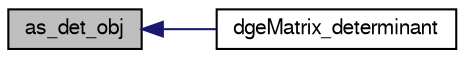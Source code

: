 digraph G
{
  edge [fontname="FreeSans",fontsize=10,labelfontname="FreeSans",labelfontsize=10];
  node [fontname="FreeSans",fontsize=10,shape=record];
  rankdir=LR;
  Node1 [label="as_det_obj",height=0.2,width=0.4,color="black", fillcolor="grey75", style="filled" fontcolor="black"];
  Node1 -> Node2 [dir=back,color="midnightblue",fontsize=10,style="solid",fontname="FreeSans"];
  Node2 [label="dgeMatrix_determinant",height=0.2,width=0.4,color="black", fillcolor="white", style="filled",URL="$dgeMatrix_8h.html#ebb502aae0db4698b17a88c6c0f0ec39"];
}

